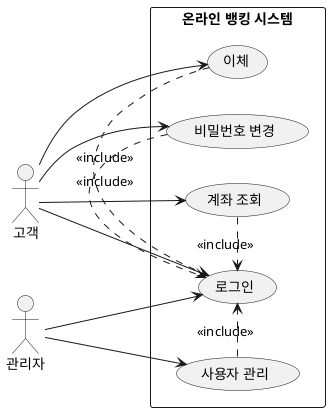 @startuml "온라인 뱅킹 시스템"
left to right direction
actor "고객" as costomer
actor "관리자" as admin

rectangle "온라인 뱅킹 시스템" {
    usecase "계좌 조회" as check_account
    usecase "이체" as transfer
    usecase "비밀번호 변경" as change_pw
    usecase "사용자 관리" as user_management
    usecase "로그인" as login
}


costomer --> check_account
costomer --> transfer
costomer --> change_pw
costomer --> login

admin --> user_management
admin --> login

check_account .> login : <<include>>
transfer .> login : <<include>>
change_pw .> login : <<include>>

user_management .> login : <<include>>

@enduml